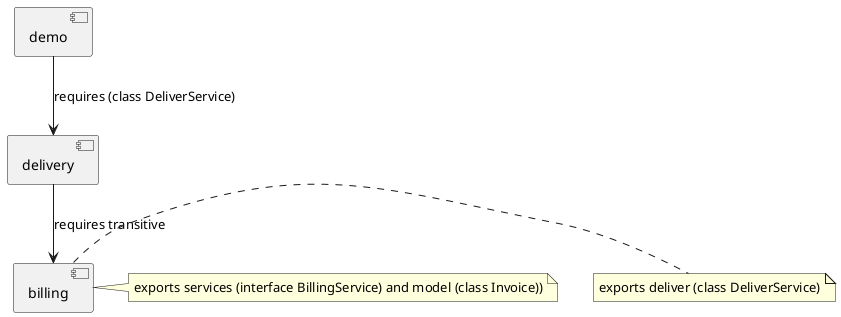 @startuml

component demo
component delivery
component billing

demo --> delivery : requires (class DeliverService)
delivery --> billing : requires transitive

note right of billing: exports deliver (class DeliverService)
note right of billing: exports services (interface BillingService) and model (class Invoice))


@enduml